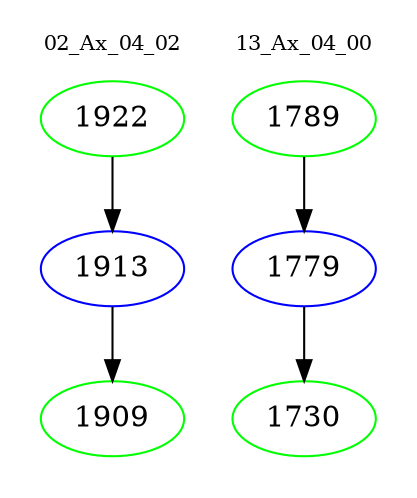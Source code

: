 digraph{
subgraph cluster_0 {
color = white
label = "02_Ax_04_02";
fontsize=10;
T0_1922 [label="1922", color="green"]
T0_1922 -> T0_1913 [color="black"]
T0_1913 [label="1913", color="blue"]
T0_1913 -> T0_1909 [color="black"]
T0_1909 [label="1909", color="green"]
}
subgraph cluster_1 {
color = white
label = "13_Ax_04_00";
fontsize=10;
T1_1789 [label="1789", color="green"]
T1_1789 -> T1_1779 [color="black"]
T1_1779 [label="1779", color="blue"]
T1_1779 -> T1_1730 [color="black"]
T1_1730 [label="1730", color="green"]
}
}
